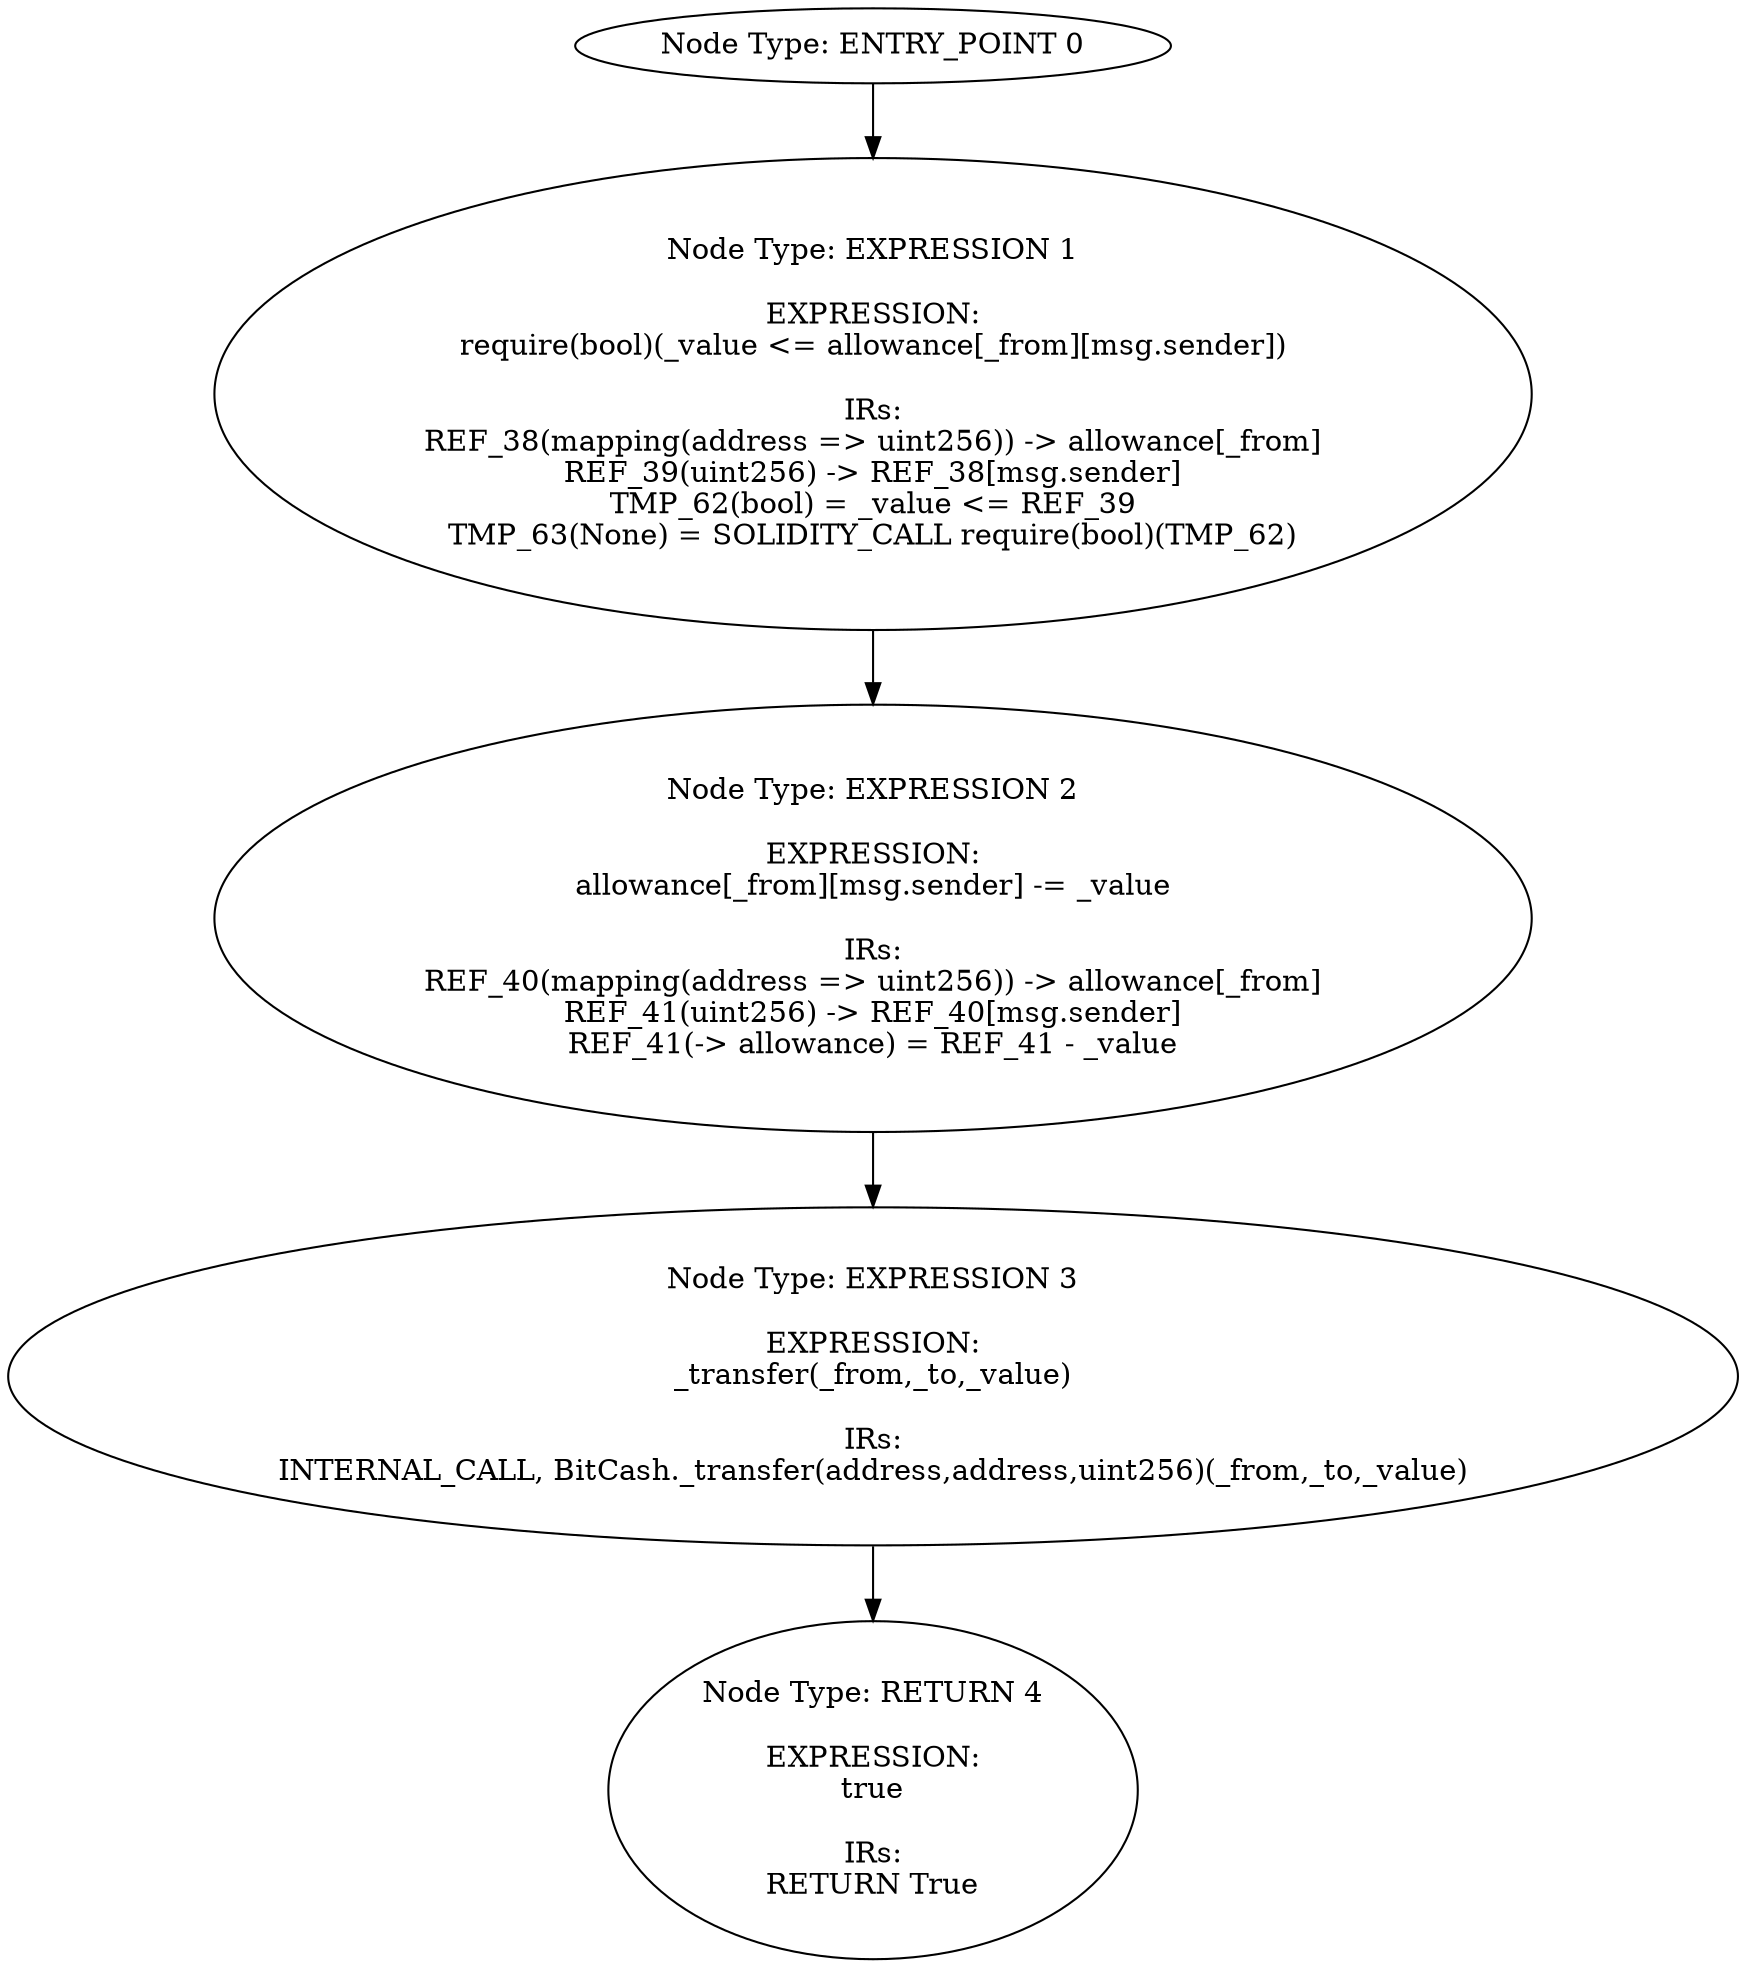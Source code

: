 digraph{
0[label="Node Type: ENTRY_POINT 0
"];
0->1;
1[label="Node Type: EXPRESSION 1

EXPRESSION:
require(bool)(_value <= allowance[_from][msg.sender])

IRs:
REF_38(mapping(address => uint256)) -> allowance[_from]
REF_39(uint256) -> REF_38[msg.sender]
TMP_62(bool) = _value <= REF_39
TMP_63(None) = SOLIDITY_CALL require(bool)(TMP_62)"];
1->2;
2[label="Node Type: EXPRESSION 2

EXPRESSION:
allowance[_from][msg.sender] -= _value

IRs:
REF_40(mapping(address => uint256)) -> allowance[_from]
REF_41(uint256) -> REF_40[msg.sender]
REF_41(-> allowance) = REF_41 - _value"];
2->3;
3[label="Node Type: EXPRESSION 3

EXPRESSION:
_transfer(_from,_to,_value)

IRs:
INTERNAL_CALL, BitCash._transfer(address,address,uint256)(_from,_to,_value)"];
3->4;
4[label="Node Type: RETURN 4

EXPRESSION:
true

IRs:
RETURN True"];
}
